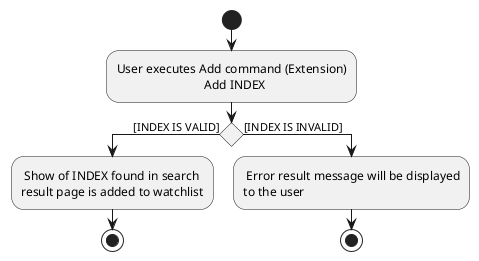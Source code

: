 @startuml
start
:User executes Add command (Extension)
                            Add INDEX;

'Since the beta syntax does not support placing the condition outside the
'diamond we place it as the true branch instead.

if () then ([INDEX IS VALID])
    : Show of INDEX found in search
    result page is added to watchlist;
    stop
else([INDEX IS INVALID])
   : Error result message will be displayed
   to the user;
stop
@enduml
